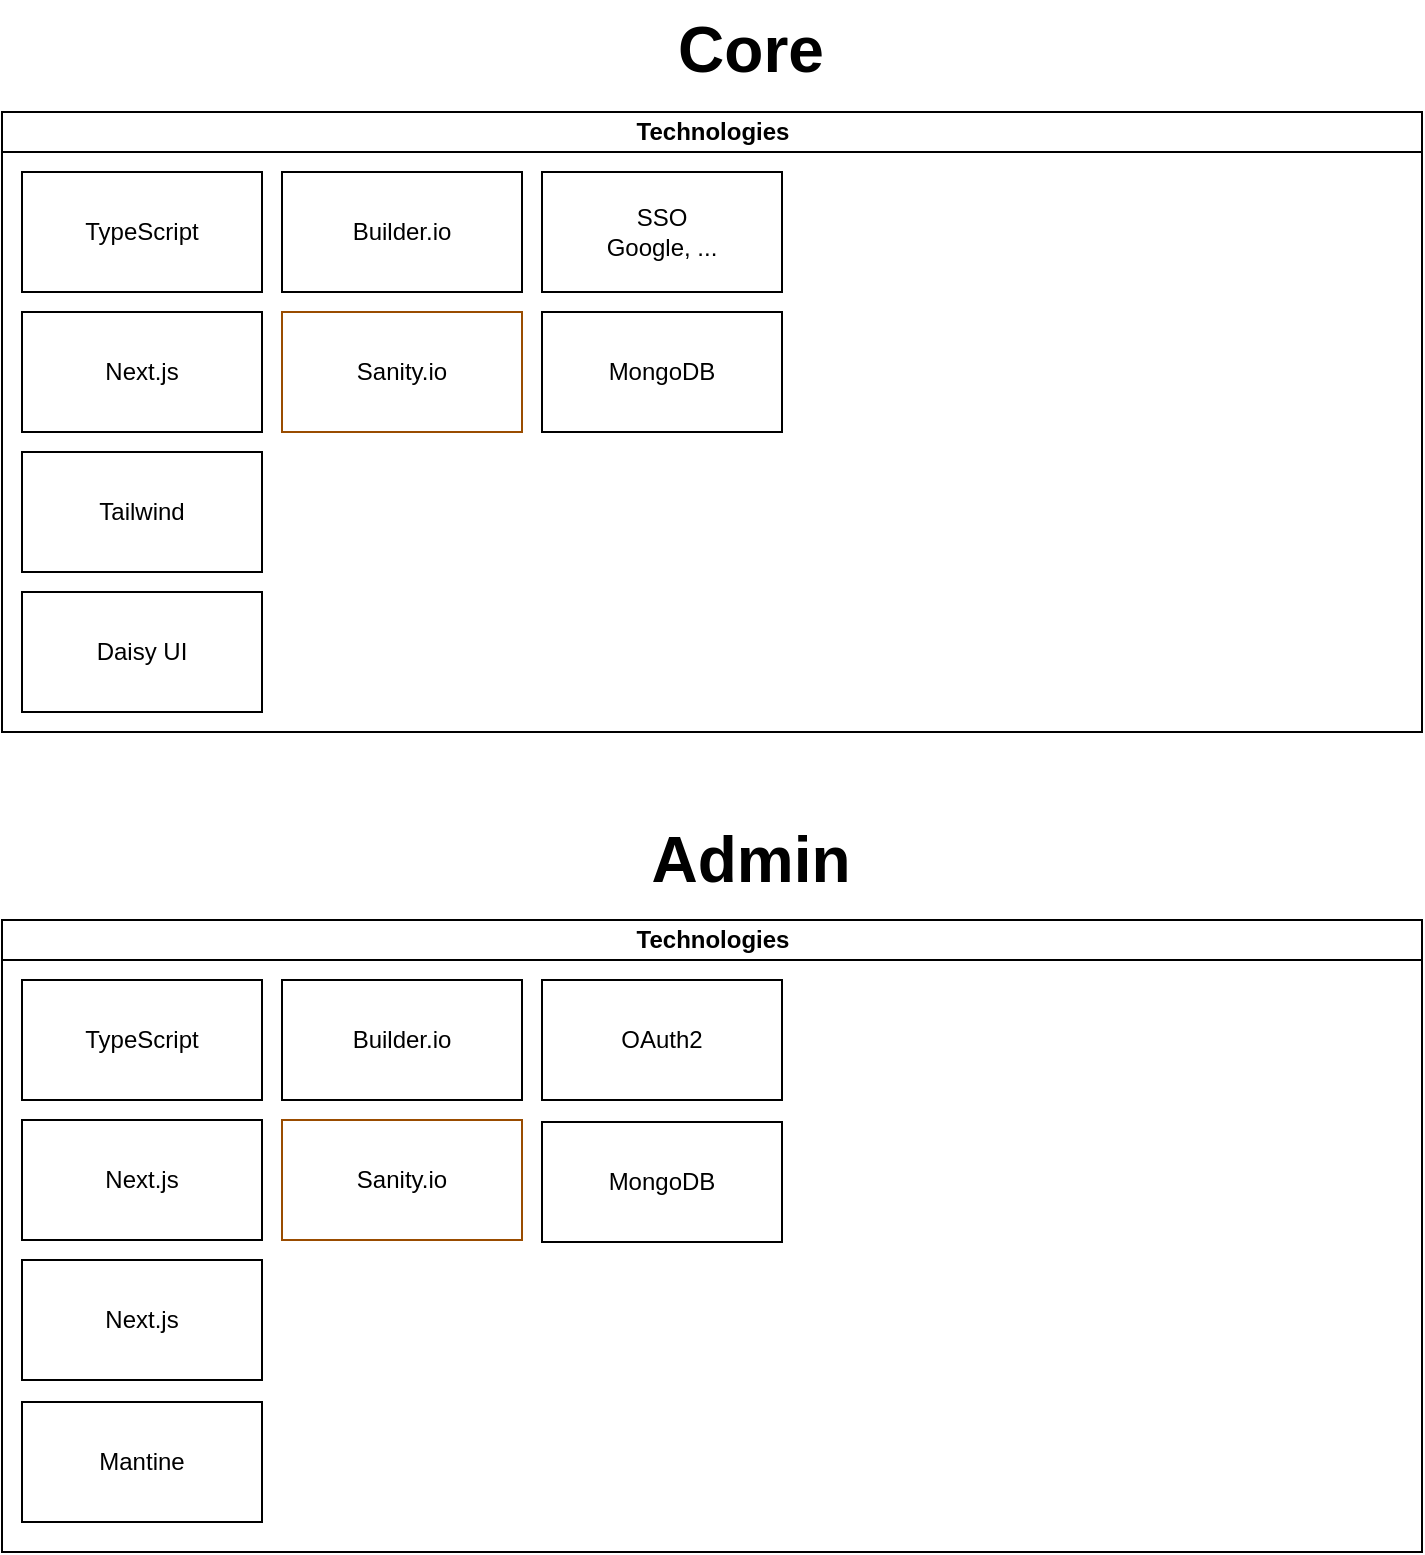 <mxfile version="24.3.1" type="github">
  <diagram id="prtHgNgQTEPvFCAcTncT" name="Page-1">
    <mxGraphModel dx="1434" dy="804" grid="1" gridSize="10" guides="1" tooltips="1" connect="1" arrows="1" fold="1" page="1" pageScale="1" pageWidth="827" pageHeight="1169" math="0" shadow="0">
      <root>
        <mxCell id="0" />
        <mxCell id="1" parent="0" />
        <mxCell id="dNxyNK7c78bLwvsdeMH5-11" value="Technologies" style="swimlane;html=1;startSize=20;horizontal=1;containerType=tree;glass=0;" parent="1" vertex="1">
          <mxGeometry x="40" y="80" width="710" height="310" as="geometry" />
        </mxCell>
        <mxCell id="8rBIdCPRuKrs7vnbV3eI-1" value="TypeScript" style="rounded=0;whiteSpace=wrap;html=1;" parent="dNxyNK7c78bLwvsdeMH5-11" vertex="1">
          <mxGeometry x="10" y="30" width="120" height="60" as="geometry" />
        </mxCell>
        <mxCell id="8rBIdCPRuKrs7vnbV3eI-2" value="Next.js" style="rounded=0;whiteSpace=wrap;html=1;" parent="dNxyNK7c78bLwvsdeMH5-11" vertex="1">
          <mxGeometry x="10" y="100" width="120" height="60" as="geometry" />
        </mxCell>
        <mxCell id="8rBIdCPRuKrs7vnbV3eI-3" value="Tailwind" style="rounded=0;whiteSpace=wrap;html=1;" parent="dNxyNK7c78bLwvsdeMH5-11" vertex="1">
          <mxGeometry x="10" y="170" width="120" height="60" as="geometry" />
        </mxCell>
        <mxCell id="8rBIdCPRuKrs7vnbV3eI-10" value="Daisy UI" style="rounded=0;whiteSpace=wrap;html=1;" parent="dNxyNK7c78bLwvsdeMH5-11" vertex="1">
          <mxGeometry x="10" y="240" width="120" height="60" as="geometry" />
        </mxCell>
        <mxCell id="8rBIdCPRuKrs7vnbV3eI-11" value="SSO&lt;br&gt;Google, ..." style="rounded=0;whiteSpace=wrap;html=1;" parent="dNxyNK7c78bLwvsdeMH5-11" vertex="1">
          <mxGeometry x="270" y="30" width="120" height="60" as="geometry" />
        </mxCell>
        <mxCell id="8rBIdCPRuKrs7vnbV3eI-12" value="MongoDB" style="rounded=0;whiteSpace=wrap;html=1;" parent="dNxyNK7c78bLwvsdeMH5-11" vertex="1">
          <mxGeometry x="270" y="100" width="120" height="60" as="geometry" />
        </mxCell>
        <mxCell id="8rBIdCPRuKrs7vnbV3eI-13" value="Builder.io" style="rounded=0;whiteSpace=wrap;html=1;" parent="dNxyNK7c78bLwvsdeMH5-11" vertex="1">
          <mxGeometry x="140" y="30" width="120" height="60" as="geometry" />
        </mxCell>
        <mxCell id="8rBIdCPRuKrs7vnbV3eI-15" value="Sanity.io" style="rounded=0;whiteSpace=wrap;html=1;strokeColor=#994C00;" parent="dNxyNK7c78bLwvsdeMH5-11" vertex="1">
          <mxGeometry x="140" y="100" width="120" height="60" as="geometry" />
        </mxCell>
        <mxCell id="8rBIdCPRuKrs7vnbV3eI-4" value="Core" style="text;html=1;align=center;verticalAlign=middle;resizable=0;points=[];autosize=1;strokeColor=none;fillColor=none;fontSize=32;fontStyle=1" parent="1" vertex="1">
          <mxGeometry x="369" y="24" width="90" height="50" as="geometry" />
        </mxCell>
        <mxCell id="8rBIdCPRuKrs7vnbV3eI-5" value="Technologies" style="swimlane;html=1;startSize=20;horizontal=1;containerType=tree;glass=0;" parent="1" vertex="1">
          <mxGeometry x="40" y="484" width="710" height="316" as="geometry" />
        </mxCell>
        <mxCell id="8rBIdCPRuKrs7vnbV3eI-6" value="TypeScript" style="rounded=0;whiteSpace=wrap;html=1;" parent="8rBIdCPRuKrs7vnbV3eI-5" vertex="1">
          <mxGeometry x="10" y="30" width="120" height="60" as="geometry" />
        </mxCell>
        <mxCell id="8rBIdCPRuKrs7vnbV3eI-7" value="Next.js" style="rounded=0;whiteSpace=wrap;html=1;" parent="8rBIdCPRuKrs7vnbV3eI-5" vertex="1">
          <mxGeometry x="10" y="100" width="120" height="60" as="geometry" />
        </mxCell>
        <mxCell id="8rBIdCPRuKrs7vnbV3eI-8" value="Next.js" style="rounded=0;whiteSpace=wrap;html=1;" parent="8rBIdCPRuKrs7vnbV3eI-5" vertex="1">
          <mxGeometry x="10" y="170" width="120" height="60" as="geometry" />
        </mxCell>
        <mxCell id="8rBIdCPRuKrs7vnbV3eI-16" value="Mantine" style="rounded=0;whiteSpace=wrap;html=1;" parent="8rBIdCPRuKrs7vnbV3eI-5" vertex="1">
          <mxGeometry x="10" y="241" width="120" height="60" as="geometry" />
        </mxCell>
        <mxCell id="M8-b63AuhIMlsnjuittQ-1" value="Builder.io" style="rounded=0;whiteSpace=wrap;html=1;" vertex="1" parent="8rBIdCPRuKrs7vnbV3eI-5">
          <mxGeometry x="140" y="30" width="120" height="60" as="geometry" />
        </mxCell>
        <mxCell id="M8-b63AuhIMlsnjuittQ-2" value="Sanity.io" style="rounded=0;whiteSpace=wrap;html=1;strokeColor=#994C00;" vertex="1" parent="8rBIdCPRuKrs7vnbV3eI-5">
          <mxGeometry x="140" y="100" width="120" height="60" as="geometry" />
        </mxCell>
        <mxCell id="M8-b63AuhIMlsnjuittQ-3" value="OAuth2" style="rounded=0;whiteSpace=wrap;html=1;" vertex="1" parent="8rBIdCPRuKrs7vnbV3eI-5">
          <mxGeometry x="270" y="30" width="120" height="60" as="geometry" />
        </mxCell>
        <mxCell id="M8-b63AuhIMlsnjuittQ-4" value="MongoDB" style="rounded=0;whiteSpace=wrap;html=1;" vertex="1" parent="8rBIdCPRuKrs7vnbV3eI-5">
          <mxGeometry x="270" y="101" width="120" height="60" as="geometry" />
        </mxCell>
        <mxCell id="8rBIdCPRuKrs7vnbV3eI-9" value="Admin" style="text;html=1;align=center;verticalAlign=middle;resizable=0;points=[];autosize=1;strokeColor=none;fillColor=none;fontSize=32;fontStyle=1" parent="1" vertex="1">
          <mxGeometry x="359" y="429" width="110" height="50" as="geometry" />
        </mxCell>
      </root>
    </mxGraphModel>
  </diagram>
</mxfile>
